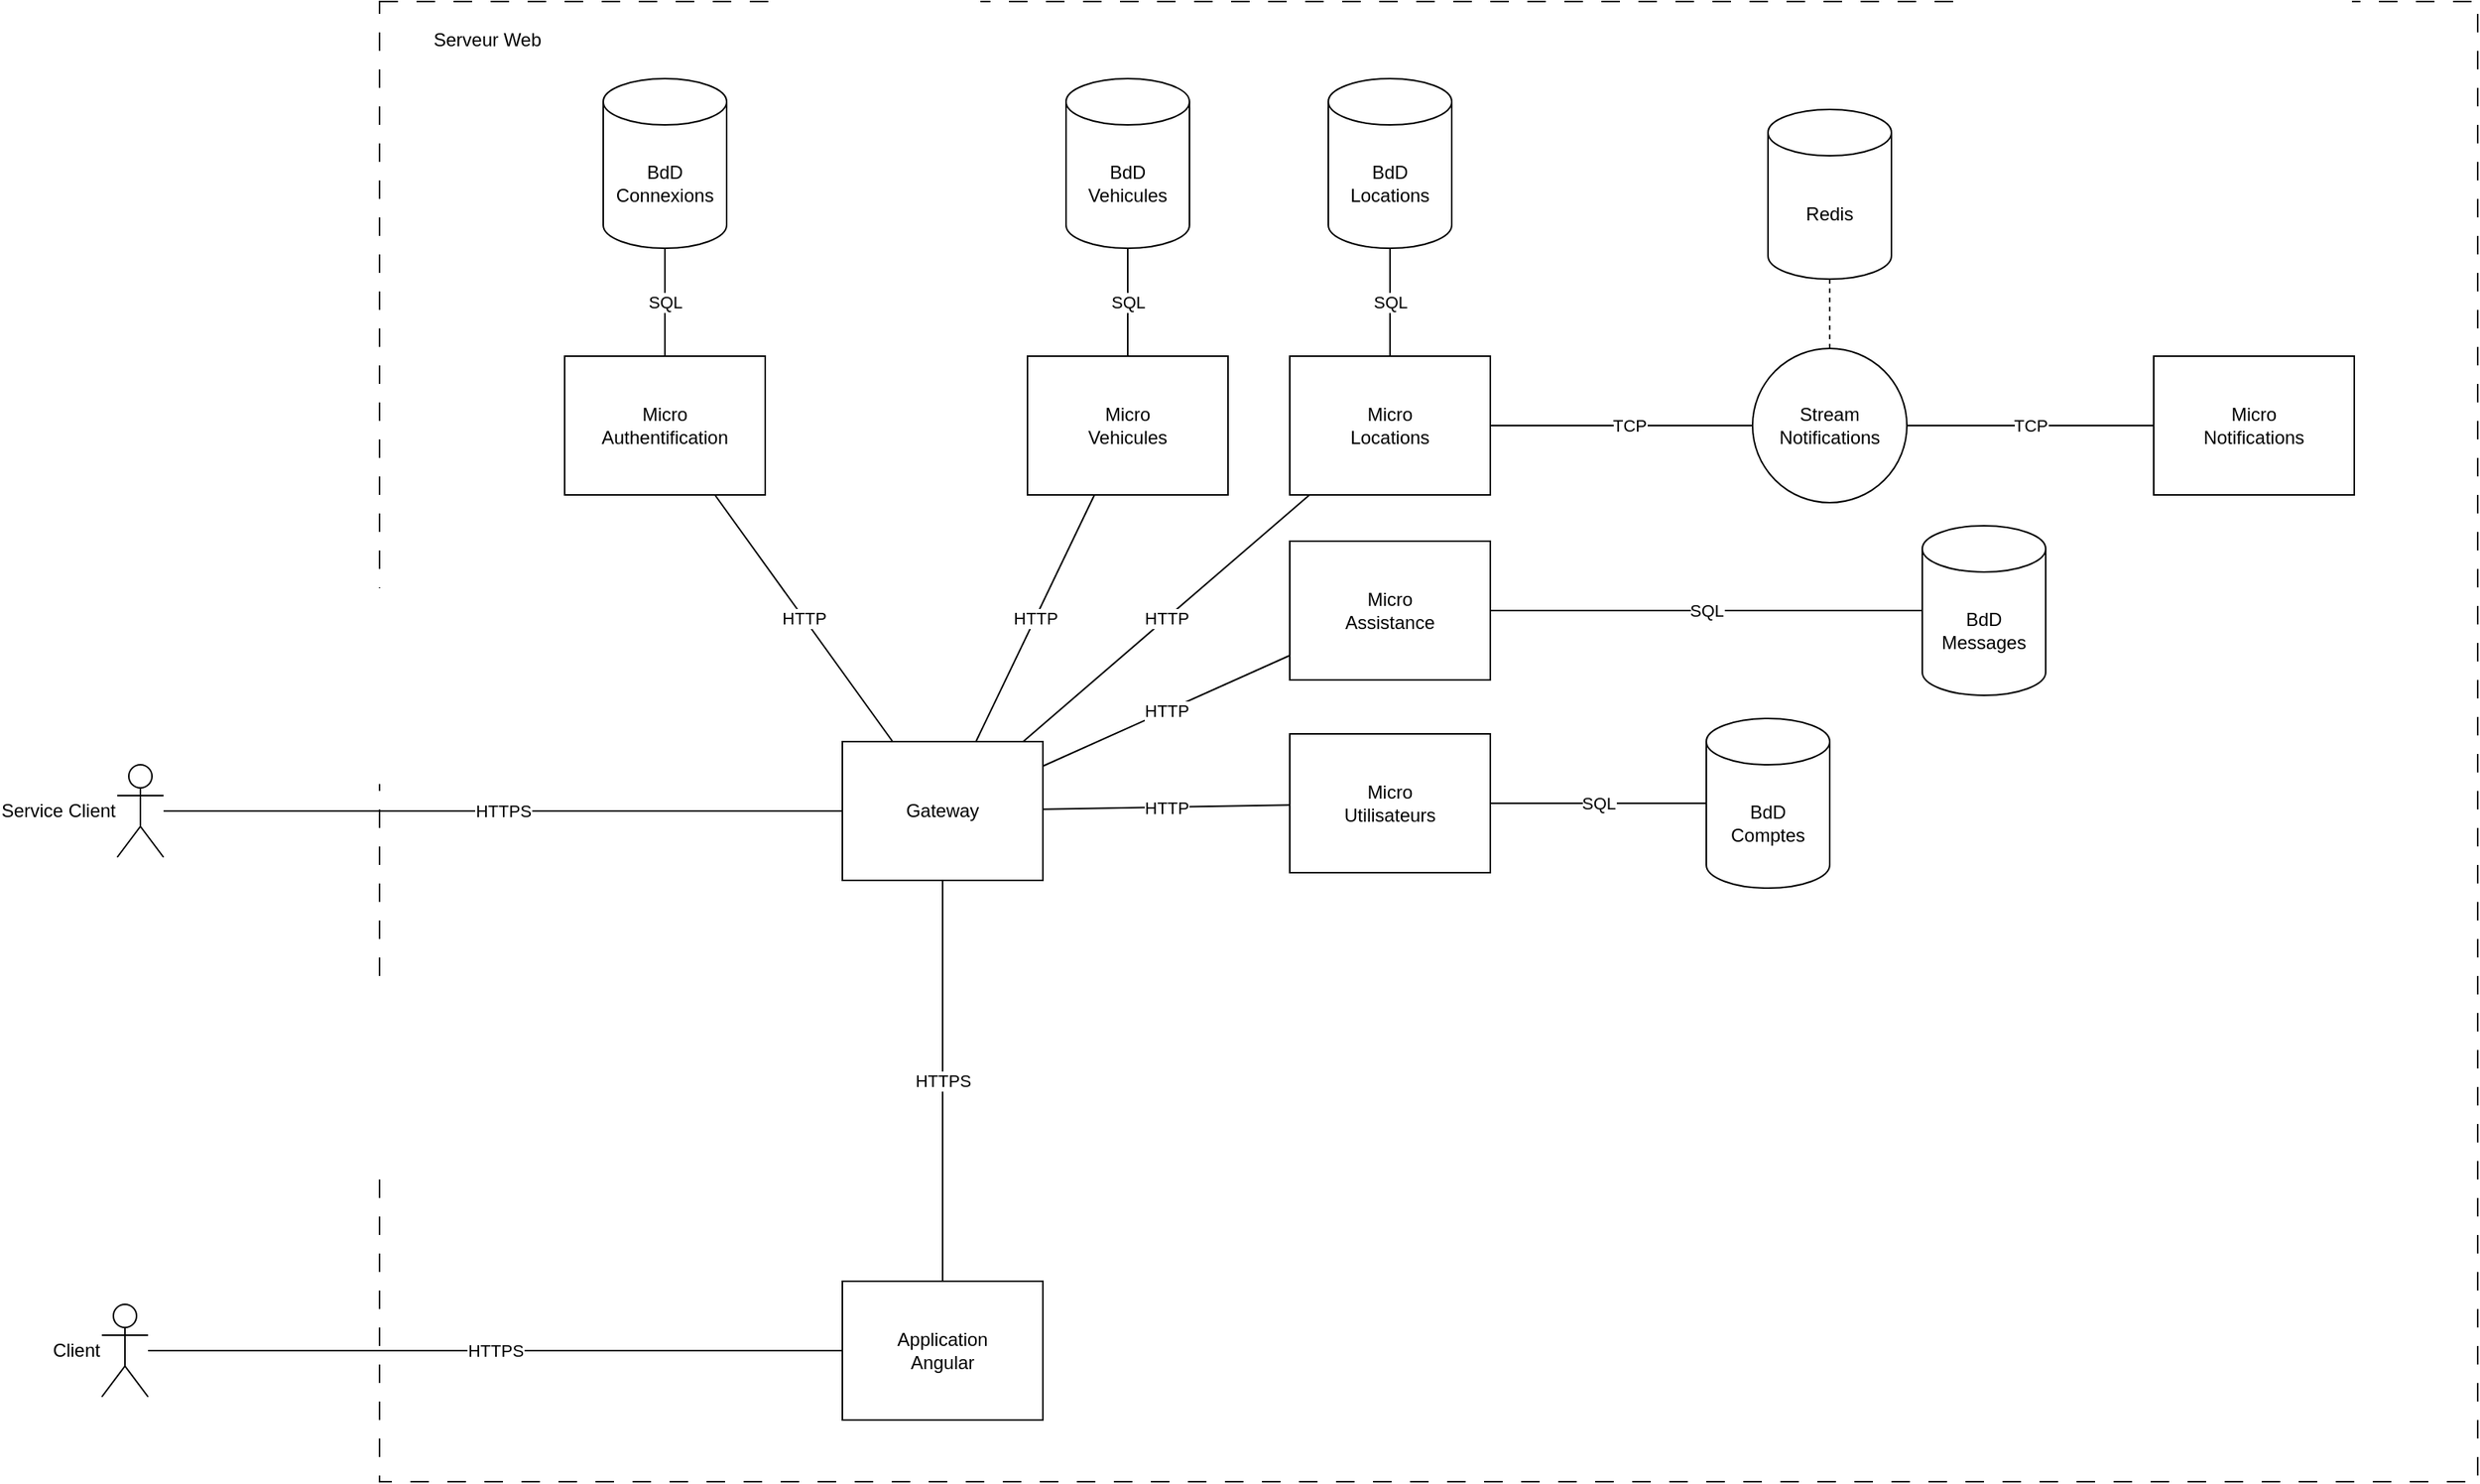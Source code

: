 <mxfile version="28.1.0">
  <diagram id="QC-VPW0nGFPesacufGJK" name="Page-1">
    <mxGraphModel dx="3767" dy="1637" grid="1" gridSize="10" guides="1" tooltips="1" connect="1" arrows="1" fold="1" page="1" pageScale="1" pageWidth="827" pageHeight="1169" math="0" shadow="0">
      <root>
        <mxCell id="0" />
        <mxCell id="1" parent="0" />
        <mxCell id="Als_0iJLKnOhEGGUVHVw-33" value="" style="rounded=0;whiteSpace=wrap;html=1;dashed=1;dashPattern=12 12;" vertex="1" parent="1">
          <mxGeometry x="60" y="20" width="1360" height="960" as="geometry" />
        </mxCell>
        <mxCell id="Als_0iJLKnOhEGGUVHVw-1" value="Micro&lt;br&gt;Authentification" style="rounded=0;whiteSpace=wrap;html=1;" vertex="1" parent="1">
          <mxGeometry x="180" y="250" width="130" height="90" as="geometry" />
        </mxCell>
        <mxCell id="Als_0iJLKnOhEGGUVHVw-2" value="Micro&lt;br&gt;Locations" style="rounded=0;whiteSpace=wrap;html=1;" vertex="1" parent="1">
          <mxGeometry x="650" y="250" width="130" height="90" as="geometry" />
        </mxCell>
        <mxCell id="Als_0iJLKnOhEGGUVHVw-3" value="Micro&lt;br&gt;Vehicules" style="rounded=0;whiteSpace=wrap;html=1;" vertex="1" parent="1">
          <mxGeometry x="480" y="250" width="130" height="90" as="geometry" />
        </mxCell>
        <mxCell id="Als_0iJLKnOhEGGUVHVw-4" value="Micro&lt;br&gt;Assistance" style="rounded=0;whiteSpace=wrap;html=1;" vertex="1" parent="1">
          <mxGeometry x="650" y="370" width="130" height="90" as="geometry" />
        </mxCell>
        <mxCell id="Als_0iJLKnOhEGGUVHVw-5" value="Micro&lt;br&gt;Utilisateurs" style="rounded=0;whiteSpace=wrap;html=1;" vertex="1" parent="1">
          <mxGeometry x="650" y="495" width="130" height="90" as="geometry" />
        </mxCell>
        <mxCell id="Als_0iJLKnOhEGGUVHVw-6" value="Micro&lt;br&gt;Notifications" style="rounded=0;whiteSpace=wrap;html=1;" vertex="1" parent="1">
          <mxGeometry x="1210" y="250" width="130" height="90" as="geometry" />
        </mxCell>
        <mxCell id="Als_0iJLKnOhEGGUVHVw-7" value="Gateway" style="rounded=0;whiteSpace=wrap;html=1;" vertex="1" parent="1">
          <mxGeometry x="360" y="500" width="130" height="90" as="geometry" />
        </mxCell>
        <mxCell id="Als_0iJLKnOhEGGUVHVw-9" value="HTTP" style="endArrow=none;html=1;rounded=0;" edge="1" parent="1" source="Als_0iJLKnOhEGGUVHVw-7" target="Als_0iJLKnOhEGGUVHVw-1">
          <mxGeometry width="50" height="50" relative="1" as="geometry">
            <mxPoint x="440" y="430" as="sourcePoint" />
            <mxPoint x="490" y="380" as="targetPoint" />
          </mxGeometry>
        </mxCell>
        <mxCell id="Als_0iJLKnOhEGGUVHVw-10" value="HTTP" style="endArrow=none;html=1;rounded=0;" edge="1" parent="1" source="Als_0iJLKnOhEGGUVHVw-7" target="Als_0iJLKnOhEGGUVHVw-3">
          <mxGeometry width="50" height="50" relative="1" as="geometry">
            <mxPoint x="550" y="830" as="sourcePoint" />
            <mxPoint x="410" y="510" as="targetPoint" />
          </mxGeometry>
        </mxCell>
        <mxCell id="Als_0iJLKnOhEGGUVHVw-11" value="HTTP" style="endArrow=none;html=1;rounded=0;" edge="1" parent="1" source="Als_0iJLKnOhEGGUVHVw-7" target="Als_0iJLKnOhEGGUVHVw-2">
          <mxGeometry width="50" height="50" relative="1" as="geometry">
            <mxPoint x="460" y="610" as="sourcePoint" />
            <mxPoint x="530" y="450" as="targetPoint" />
          </mxGeometry>
        </mxCell>
        <mxCell id="Als_0iJLKnOhEGGUVHVw-12" value="HTTP" style="endArrow=none;html=1;rounded=0;" edge="1" parent="1" source="Als_0iJLKnOhEGGUVHVw-7" target="Als_0iJLKnOhEGGUVHVw-5">
          <mxGeometry width="50" height="50" relative="1" as="geometry">
            <mxPoint x="450" y="720" as="sourcePoint" />
            <mxPoint x="636" y="560" as="targetPoint" />
          </mxGeometry>
        </mxCell>
        <mxCell id="Als_0iJLKnOhEGGUVHVw-13" value="HTTP" style="endArrow=none;html=1;rounded=0;" edge="1" parent="1" source="Als_0iJLKnOhEGGUVHVw-7" target="Als_0iJLKnOhEGGUVHVw-4">
          <mxGeometry width="50" height="50" relative="1" as="geometry">
            <mxPoint x="460" y="780" as="sourcePoint" />
            <mxPoint x="546" y="460" as="targetPoint" />
          </mxGeometry>
        </mxCell>
        <mxCell id="Als_0iJLKnOhEGGUVHVw-14" value="BdD&lt;br&gt;Vehicules" style="shape=cylinder3;whiteSpace=wrap;html=1;boundedLbl=1;backgroundOutline=1;size=15;" vertex="1" parent="1">
          <mxGeometry x="505" y="70" width="80" height="110" as="geometry" />
        </mxCell>
        <mxCell id="Als_0iJLKnOhEGGUVHVw-15" value="BdD&lt;br&gt;Comptes" style="shape=cylinder3;whiteSpace=wrap;html=1;boundedLbl=1;backgroundOutline=1;size=15;" vertex="1" parent="1">
          <mxGeometry x="920" y="485" width="80" height="110" as="geometry" />
        </mxCell>
        <mxCell id="Als_0iJLKnOhEGGUVHVw-16" value="BdD&lt;br&gt;Locations" style="shape=cylinder3;whiteSpace=wrap;html=1;boundedLbl=1;backgroundOutline=1;size=15;" vertex="1" parent="1">
          <mxGeometry x="675" y="70" width="80" height="110" as="geometry" />
        </mxCell>
        <mxCell id="Als_0iJLKnOhEGGUVHVw-17" value="BdD&lt;br&gt;Connexions" style="shape=cylinder3;whiteSpace=wrap;html=1;boundedLbl=1;backgroundOutline=1;size=15;" vertex="1" parent="1">
          <mxGeometry x="205" y="70" width="80" height="110" as="geometry" />
        </mxCell>
        <mxCell id="Als_0iJLKnOhEGGUVHVw-18" value="BdD&lt;br&gt;Messages" style="shape=cylinder3;whiteSpace=wrap;html=1;boundedLbl=1;backgroundOutline=1;size=15;" vertex="1" parent="1">
          <mxGeometry x="1060" y="360" width="80" height="110" as="geometry" />
        </mxCell>
        <mxCell id="Als_0iJLKnOhEGGUVHVw-20" value="" style="endArrow=none;html=1;rounded=0;" edge="1" parent="1" source="Als_0iJLKnOhEGGUVHVw-19" target="Als_0iJLKnOhEGGUVHVw-6">
          <mxGeometry width="50" height="50" relative="1" as="geometry">
            <mxPoint x="630" y="570" as="sourcePoint" />
            <mxPoint x="816" y="410" as="targetPoint" />
          </mxGeometry>
        </mxCell>
        <mxCell id="Als_0iJLKnOhEGGUVHVw-36" value="TCP" style="edgeLabel;html=1;align=center;verticalAlign=middle;resizable=0;points=[];" vertex="1" connectable="0" parent="Als_0iJLKnOhEGGUVHVw-20">
          <mxGeometry x="-0.15" y="1" relative="1" as="geometry">
            <mxPoint x="12" y="1" as="offset" />
          </mxGeometry>
        </mxCell>
        <mxCell id="Als_0iJLKnOhEGGUVHVw-22" value="" style="endArrow=none;html=1;rounded=0;" edge="1" parent="1" source="Als_0iJLKnOhEGGUVHVw-2" target="Als_0iJLKnOhEGGUVHVw-19">
          <mxGeometry width="50" height="50" relative="1" as="geometry">
            <mxPoint x="780" y="294" as="sourcePoint" />
            <mxPoint x="1210" y="286" as="targetPoint" />
          </mxGeometry>
        </mxCell>
        <mxCell id="Als_0iJLKnOhEGGUVHVw-35" value="TCP" style="edgeLabel;html=1;align=center;verticalAlign=middle;resizable=0;points=[];" vertex="1" connectable="0" parent="Als_0iJLKnOhEGGUVHVw-22">
          <mxGeometry x="0.372" y="-2" relative="1" as="geometry">
            <mxPoint x="-27" y="-2" as="offset" />
          </mxGeometry>
        </mxCell>
        <mxCell id="Als_0iJLKnOhEGGUVHVw-19" value="Stream&lt;br&gt;Notifications" style="ellipse;whiteSpace=wrap;html=1;aspect=fixed;" vertex="1" parent="1">
          <mxGeometry x="950" y="245" width="100" height="100" as="geometry" />
        </mxCell>
        <mxCell id="Als_0iJLKnOhEGGUVHVw-23" value="SQL" style="endArrow=none;html=1;rounded=0;" edge="1" parent="1" source="Als_0iJLKnOhEGGUVHVw-4" target="Als_0iJLKnOhEGGUVHVw-18">
          <mxGeometry width="50" height="50" relative="1" as="geometry">
            <mxPoint x="1110" y="410" as="sourcePoint" />
            <mxPoint x="1270" y="410" as="targetPoint" />
          </mxGeometry>
        </mxCell>
        <mxCell id="Als_0iJLKnOhEGGUVHVw-24" value="SQL" style="endArrow=none;html=1;rounded=0;" edge="1" parent="1" source="Als_0iJLKnOhEGGUVHVw-5" target="Als_0iJLKnOhEGGUVHVw-15">
          <mxGeometry width="50" height="50" relative="1" as="geometry">
            <mxPoint x="960" y="470" as="sourcePoint" />
            <mxPoint x="1240" y="477" as="targetPoint" />
          </mxGeometry>
        </mxCell>
        <mxCell id="Als_0iJLKnOhEGGUVHVw-25" value="SQL" style="endArrow=none;html=1;rounded=0;" edge="1" parent="1" source="Als_0iJLKnOhEGGUVHVw-2" target="Als_0iJLKnOhEGGUVHVw-16">
          <mxGeometry width="50" height="50" relative="1" as="geometry">
            <mxPoint x="850" y="300" as="sourcePoint" />
            <mxPoint x="1020" y="300" as="targetPoint" />
          </mxGeometry>
        </mxCell>
        <mxCell id="Als_0iJLKnOhEGGUVHVw-26" value="SQL" style="endArrow=none;html=1;rounded=0;" edge="1" parent="1" source="Als_0iJLKnOhEGGUVHVw-3" target="Als_0iJLKnOhEGGUVHVw-14">
          <mxGeometry width="50" height="50" relative="1" as="geometry">
            <mxPoint x="730" y="340" as="sourcePoint" />
            <mxPoint x="731" y="290" as="targetPoint" />
          </mxGeometry>
        </mxCell>
        <mxCell id="Als_0iJLKnOhEGGUVHVw-27" value="SQL" style="endArrow=none;html=1;rounded=0;" edge="1" parent="1" source="Als_0iJLKnOhEGGUVHVw-1" target="Als_0iJLKnOhEGGUVHVw-17">
          <mxGeometry width="50" height="50" relative="1" as="geometry">
            <mxPoint x="550" y="350" as="sourcePoint" />
            <mxPoint x="550" y="300" as="targetPoint" />
          </mxGeometry>
        </mxCell>
        <mxCell id="Als_0iJLKnOhEGGUVHVw-28" value="Redis" style="shape=cylinder3;whiteSpace=wrap;html=1;boundedLbl=1;backgroundOutline=1;size=15;" vertex="1" parent="1">
          <mxGeometry x="960" y="90" width="80" height="110" as="geometry" />
        </mxCell>
        <mxCell id="Als_0iJLKnOhEGGUVHVw-29" value="" style="endArrow=none;html=1;rounded=0;dashed=1;" edge="1" parent="1" source="Als_0iJLKnOhEGGUVHVw-19" target="Als_0iJLKnOhEGGUVHVw-28">
          <mxGeometry width="50" height="50" relative="1" as="geometry">
            <mxPoint x="1080" y="290" as="sourcePoint" />
            <mxPoint x="1240" y="290" as="targetPoint" />
          </mxGeometry>
        </mxCell>
        <mxCell id="Als_0iJLKnOhEGGUVHVw-30" value="Application&lt;br&gt;Angular" style="rounded=0;whiteSpace=wrap;html=1;" vertex="1" parent="1">
          <mxGeometry x="360" y="850" width="130" height="90" as="geometry" />
        </mxCell>
        <mxCell id="Als_0iJLKnOhEGGUVHVw-31" value="HTTPS" style="endArrow=none;html=1;rounded=0;" edge="1" parent="1" source="Als_0iJLKnOhEGGUVHVw-30" target="Als_0iJLKnOhEGGUVHVw-7">
          <mxGeometry width="50" height="50" relative="1" as="geometry">
            <mxPoint x="476" y="630" as="sourcePoint" />
            <mxPoint x="360" y="470" as="targetPoint" />
          </mxGeometry>
        </mxCell>
        <mxCell id="Als_0iJLKnOhEGGUVHVw-34" value="Serveur Web" style="text;html=1;align=center;verticalAlign=middle;whiteSpace=wrap;rounded=0;" vertex="1" parent="1">
          <mxGeometry x="70" y="30" width="120" height="30" as="geometry" />
        </mxCell>
        <mxCell id="Als_0iJLKnOhEGGUVHVw-37" value="Client" style="shape=umlActor;verticalLabelPosition=middle;verticalAlign=middle;html=1;outlineConnect=0;labelPosition=left;align=right;" vertex="1" parent="1">
          <mxGeometry x="-120" y="865" width="30" height="60" as="geometry" />
        </mxCell>
        <mxCell id="Als_0iJLKnOhEGGUVHVw-38" value="HTTPS" style="endArrow=none;html=1;rounded=0;" edge="1" parent="1" source="Als_0iJLKnOhEGGUVHVw-30" target="Als_0iJLKnOhEGGUVHVw-37">
          <mxGeometry width="50" height="50" relative="1" as="geometry">
            <mxPoint x="420" y="1040" as="sourcePoint" />
            <mxPoint x="420" y="780" as="targetPoint" />
          </mxGeometry>
        </mxCell>
        <mxCell id="Als_0iJLKnOhEGGUVHVw-39" value="Service Client" style="shape=umlActor;verticalLabelPosition=middle;verticalAlign=middle;html=1;outlineConnect=0;labelPosition=left;align=right;" vertex="1" parent="1">
          <mxGeometry x="-110" y="515" width="30" height="60" as="geometry" />
        </mxCell>
        <mxCell id="Als_0iJLKnOhEGGUVHVw-40" value="HTTPS" style="endArrow=none;html=1;rounded=0;" edge="1" parent="1" source="Als_0iJLKnOhEGGUVHVw-7" target="Als_0iJLKnOhEGGUVHVw-39">
          <mxGeometry width="50" height="50" relative="1" as="geometry">
            <mxPoint x="750" y="900" as="sourcePoint" />
            <mxPoint x="300" y="900" as="targetPoint" />
          </mxGeometry>
        </mxCell>
      </root>
    </mxGraphModel>
  </diagram>
</mxfile>

